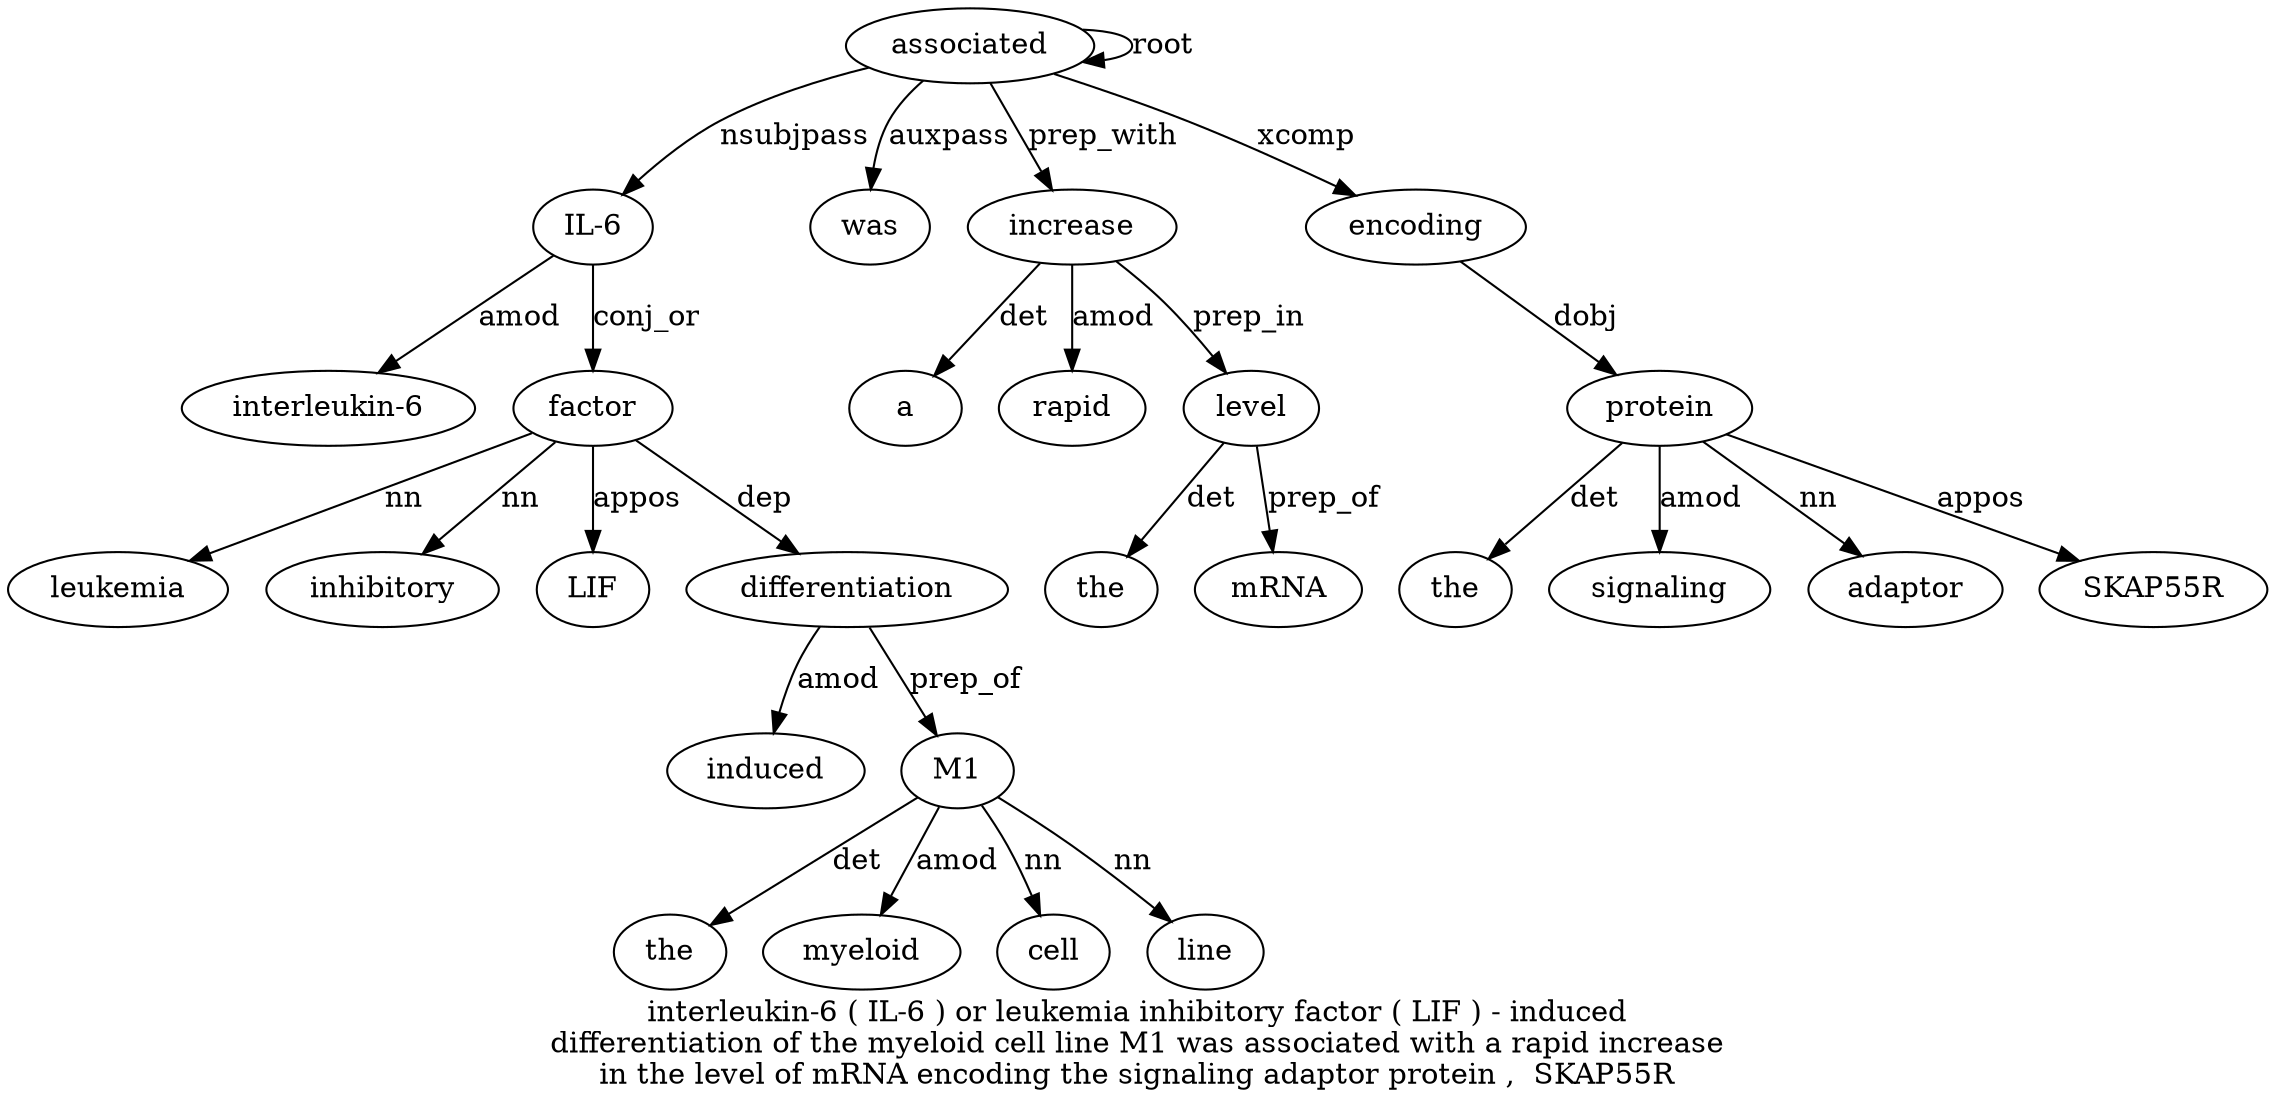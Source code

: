 digraph "interleukin-6 ( IL-6 ) or leukemia inhibitory factor ( LIF ) - induced differentiation of the myeloid cell line M1 was associated with a rapid increase in the level of mRNA encoding the signaling adaptor protein ,  SKAP55R" {
label="interleukin-6 ( IL-6 ) or leukemia inhibitory factor ( LIF ) - induced
differentiation of the myeloid cell line M1 was associated with a rapid increase
in the level of mRNA encoding the signaling adaptor protein ,  SKAP55R";
"IL-63" [style=filled, fillcolor=white, label="IL-6"];
"interleukin-61" [style=filled, fillcolor=white, label="interleukin-6"];
"IL-63" -> "interleukin-61"  [label=amod];
associated22 [style=filled, fillcolor=white, label=associated];
associated22 -> "IL-63"  [label=nsubjpass];
factor8 [style=filled, fillcolor=white, label=factor];
leukemia6 [style=filled, fillcolor=white, label=leukemia];
factor8 -> leukemia6  [label=nn];
inhibitory7 [style=filled, fillcolor=white, label=inhibitory];
factor8 -> inhibitory7  [label=nn];
"IL-63" -> factor8  [label=conj_or];
LIF10 [style=filled, fillcolor=white, label=LIF];
factor8 -> LIF10  [label=appos];
differentiation14 [style=filled, fillcolor=white, label=differentiation];
induced13 [style=filled, fillcolor=white, label=induced];
differentiation14 -> induced13  [label=amod];
factor8 -> differentiation14  [label=dep];
M120 [style=filled, fillcolor=white, label=M1];
the16 [style=filled, fillcolor=white, label=the];
M120 -> the16  [label=det];
myeloid17 [style=filled, fillcolor=white, label=myeloid];
M120 -> myeloid17  [label=amod];
cell18 [style=filled, fillcolor=white, label=cell];
M120 -> cell18  [label=nn];
line19 [style=filled, fillcolor=white, label=line];
M120 -> line19  [label=nn];
differentiation14 -> M120  [label=prep_of];
was21 [style=filled, fillcolor=white, label=was];
associated22 -> was21  [label=auxpass];
associated22 -> associated22  [label=root];
increase26 [style=filled, fillcolor=white, label=increase];
a24 [style=filled, fillcolor=white, label=a];
increase26 -> a24  [label=det];
rapid25 [style=filled, fillcolor=white, label=rapid];
increase26 -> rapid25  [label=amod];
associated22 -> increase26  [label=prep_with];
level29 [style=filled, fillcolor=white, label=level];
the28 [style=filled, fillcolor=white, label=the];
level29 -> the28  [label=det];
increase26 -> level29  [label=prep_in];
mRNA31 [style=filled, fillcolor=white, label=mRNA];
level29 -> mRNA31  [label=prep_of];
encoding32 [style=filled, fillcolor=white, label=encoding];
associated22 -> encoding32  [label=xcomp];
protein36 [style=filled, fillcolor=white, label=protein];
the33 [style=filled, fillcolor=white, label=the];
protein36 -> the33  [label=det];
signaling34 [style=filled, fillcolor=white, label=signaling];
protein36 -> signaling34  [label=amod];
adaptor35 [style=filled, fillcolor=white, label=adaptor];
protein36 -> adaptor35  [label=nn];
encoding32 -> protein36  [label=dobj];
SKAP55R38 [style=filled, fillcolor=white, label=SKAP55R];
protein36 -> SKAP55R38  [label=appos];
}
